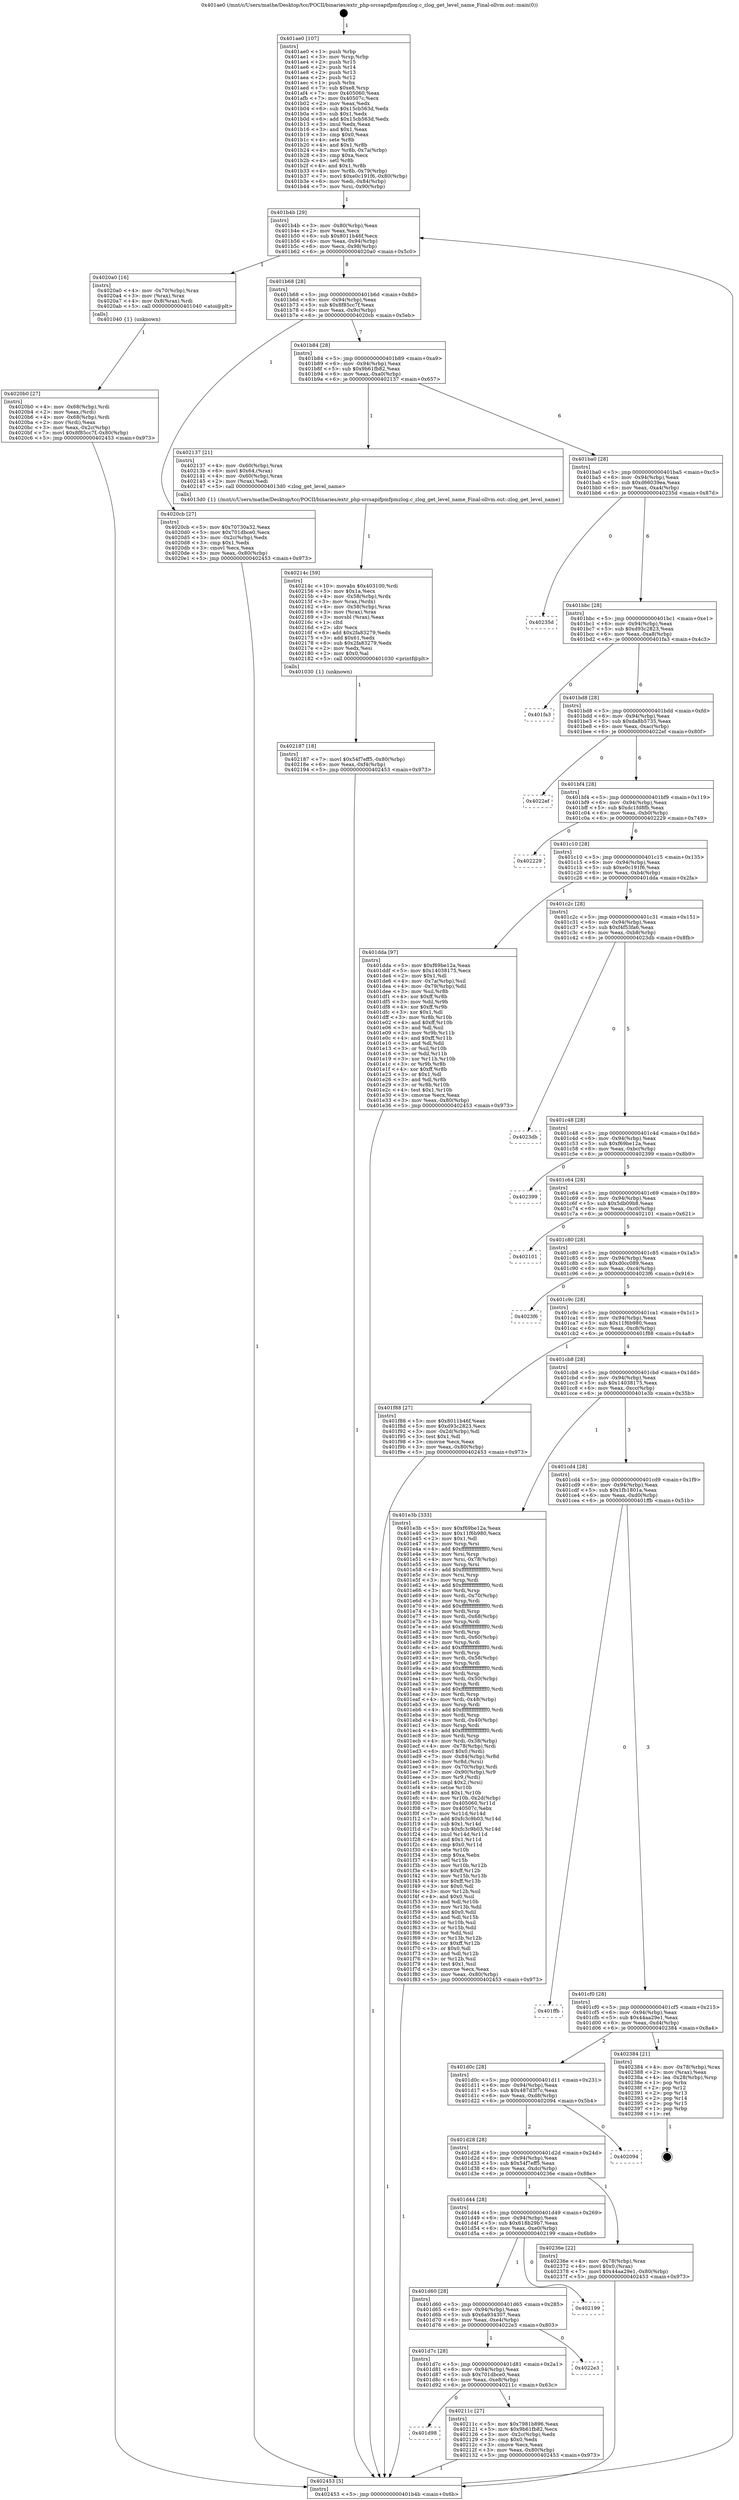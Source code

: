 digraph "0x401ae0" {
  label = "0x401ae0 (/mnt/c/Users/mathe/Desktop/tcc/POCII/binaries/extr_php-srcsapifpmfpmzlog.c_zlog_get_level_name_Final-ollvm.out::main(0))"
  labelloc = "t"
  node[shape=record]

  Entry [label="",width=0.3,height=0.3,shape=circle,fillcolor=black,style=filled]
  "0x401b4b" [label="{
     0x401b4b [29]\l
     | [instrs]\l
     &nbsp;&nbsp;0x401b4b \<+3\>: mov -0x80(%rbp),%eax\l
     &nbsp;&nbsp;0x401b4e \<+2\>: mov %eax,%ecx\l
     &nbsp;&nbsp;0x401b50 \<+6\>: sub $0x8011b46f,%ecx\l
     &nbsp;&nbsp;0x401b56 \<+6\>: mov %eax,-0x94(%rbp)\l
     &nbsp;&nbsp;0x401b5c \<+6\>: mov %ecx,-0x98(%rbp)\l
     &nbsp;&nbsp;0x401b62 \<+6\>: je 00000000004020a0 \<main+0x5c0\>\l
  }"]
  "0x4020a0" [label="{
     0x4020a0 [16]\l
     | [instrs]\l
     &nbsp;&nbsp;0x4020a0 \<+4\>: mov -0x70(%rbp),%rax\l
     &nbsp;&nbsp;0x4020a4 \<+3\>: mov (%rax),%rax\l
     &nbsp;&nbsp;0x4020a7 \<+4\>: mov 0x8(%rax),%rdi\l
     &nbsp;&nbsp;0x4020ab \<+5\>: call 0000000000401040 \<atoi@plt\>\l
     | [calls]\l
     &nbsp;&nbsp;0x401040 \{1\} (unknown)\l
  }"]
  "0x401b68" [label="{
     0x401b68 [28]\l
     | [instrs]\l
     &nbsp;&nbsp;0x401b68 \<+5\>: jmp 0000000000401b6d \<main+0x8d\>\l
     &nbsp;&nbsp;0x401b6d \<+6\>: mov -0x94(%rbp),%eax\l
     &nbsp;&nbsp;0x401b73 \<+5\>: sub $0x8f85cc7f,%eax\l
     &nbsp;&nbsp;0x401b78 \<+6\>: mov %eax,-0x9c(%rbp)\l
     &nbsp;&nbsp;0x401b7e \<+6\>: je 00000000004020cb \<main+0x5eb\>\l
  }"]
  Exit [label="",width=0.3,height=0.3,shape=circle,fillcolor=black,style=filled,peripheries=2]
  "0x4020cb" [label="{
     0x4020cb [27]\l
     | [instrs]\l
     &nbsp;&nbsp;0x4020cb \<+5\>: mov $0x70730a32,%eax\l
     &nbsp;&nbsp;0x4020d0 \<+5\>: mov $0x701dbce0,%ecx\l
     &nbsp;&nbsp;0x4020d5 \<+3\>: mov -0x2c(%rbp),%edx\l
     &nbsp;&nbsp;0x4020d8 \<+3\>: cmp $0x1,%edx\l
     &nbsp;&nbsp;0x4020db \<+3\>: cmovl %ecx,%eax\l
     &nbsp;&nbsp;0x4020de \<+3\>: mov %eax,-0x80(%rbp)\l
     &nbsp;&nbsp;0x4020e1 \<+5\>: jmp 0000000000402453 \<main+0x973\>\l
  }"]
  "0x401b84" [label="{
     0x401b84 [28]\l
     | [instrs]\l
     &nbsp;&nbsp;0x401b84 \<+5\>: jmp 0000000000401b89 \<main+0xa9\>\l
     &nbsp;&nbsp;0x401b89 \<+6\>: mov -0x94(%rbp),%eax\l
     &nbsp;&nbsp;0x401b8f \<+5\>: sub $0x9b61fb82,%eax\l
     &nbsp;&nbsp;0x401b94 \<+6\>: mov %eax,-0xa0(%rbp)\l
     &nbsp;&nbsp;0x401b9a \<+6\>: je 0000000000402137 \<main+0x657\>\l
  }"]
  "0x402187" [label="{
     0x402187 [18]\l
     | [instrs]\l
     &nbsp;&nbsp;0x402187 \<+7\>: movl $0x54f7eff5,-0x80(%rbp)\l
     &nbsp;&nbsp;0x40218e \<+6\>: mov %eax,-0xf4(%rbp)\l
     &nbsp;&nbsp;0x402194 \<+5\>: jmp 0000000000402453 \<main+0x973\>\l
  }"]
  "0x402137" [label="{
     0x402137 [21]\l
     | [instrs]\l
     &nbsp;&nbsp;0x402137 \<+4\>: mov -0x60(%rbp),%rax\l
     &nbsp;&nbsp;0x40213b \<+6\>: movl $0x64,(%rax)\l
     &nbsp;&nbsp;0x402141 \<+4\>: mov -0x60(%rbp),%rax\l
     &nbsp;&nbsp;0x402145 \<+2\>: mov (%rax),%edi\l
     &nbsp;&nbsp;0x402147 \<+5\>: call 00000000004013d0 \<zlog_get_level_name\>\l
     | [calls]\l
     &nbsp;&nbsp;0x4013d0 \{1\} (/mnt/c/Users/mathe/Desktop/tcc/POCII/binaries/extr_php-srcsapifpmfpmzlog.c_zlog_get_level_name_Final-ollvm.out::zlog_get_level_name)\l
  }"]
  "0x401ba0" [label="{
     0x401ba0 [28]\l
     | [instrs]\l
     &nbsp;&nbsp;0x401ba0 \<+5\>: jmp 0000000000401ba5 \<main+0xc5\>\l
     &nbsp;&nbsp;0x401ba5 \<+6\>: mov -0x94(%rbp),%eax\l
     &nbsp;&nbsp;0x401bab \<+5\>: sub $0xd66039ea,%eax\l
     &nbsp;&nbsp;0x401bb0 \<+6\>: mov %eax,-0xa4(%rbp)\l
     &nbsp;&nbsp;0x401bb6 \<+6\>: je 000000000040235d \<main+0x87d\>\l
  }"]
  "0x40214c" [label="{
     0x40214c [59]\l
     | [instrs]\l
     &nbsp;&nbsp;0x40214c \<+10\>: movabs $0x403100,%rdi\l
     &nbsp;&nbsp;0x402156 \<+5\>: mov $0x1a,%ecx\l
     &nbsp;&nbsp;0x40215b \<+4\>: mov -0x58(%rbp),%rdx\l
     &nbsp;&nbsp;0x40215f \<+3\>: mov %rax,(%rdx)\l
     &nbsp;&nbsp;0x402162 \<+4\>: mov -0x58(%rbp),%rax\l
     &nbsp;&nbsp;0x402166 \<+3\>: mov (%rax),%rax\l
     &nbsp;&nbsp;0x402169 \<+3\>: movsbl (%rax),%eax\l
     &nbsp;&nbsp;0x40216c \<+1\>: cltd\l
     &nbsp;&nbsp;0x40216d \<+2\>: idiv %ecx\l
     &nbsp;&nbsp;0x40216f \<+6\>: add $0x2fa83279,%edx\l
     &nbsp;&nbsp;0x402175 \<+3\>: add $0x61,%edx\l
     &nbsp;&nbsp;0x402178 \<+6\>: sub $0x2fa83279,%edx\l
     &nbsp;&nbsp;0x40217e \<+2\>: mov %edx,%esi\l
     &nbsp;&nbsp;0x402180 \<+2\>: mov $0x0,%al\l
     &nbsp;&nbsp;0x402182 \<+5\>: call 0000000000401030 \<printf@plt\>\l
     | [calls]\l
     &nbsp;&nbsp;0x401030 \{1\} (unknown)\l
  }"]
  "0x40235d" [label="{
     0x40235d\l
  }", style=dashed]
  "0x401bbc" [label="{
     0x401bbc [28]\l
     | [instrs]\l
     &nbsp;&nbsp;0x401bbc \<+5\>: jmp 0000000000401bc1 \<main+0xe1\>\l
     &nbsp;&nbsp;0x401bc1 \<+6\>: mov -0x94(%rbp),%eax\l
     &nbsp;&nbsp;0x401bc7 \<+5\>: sub $0xd93c2823,%eax\l
     &nbsp;&nbsp;0x401bcc \<+6\>: mov %eax,-0xa8(%rbp)\l
     &nbsp;&nbsp;0x401bd2 \<+6\>: je 0000000000401fa3 \<main+0x4c3\>\l
  }"]
  "0x401d98" [label="{
     0x401d98\l
  }", style=dashed]
  "0x401fa3" [label="{
     0x401fa3\l
  }", style=dashed]
  "0x401bd8" [label="{
     0x401bd8 [28]\l
     | [instrs]\l
     &nbsp;&nbsp;0x401bd8 \<+5\>: jmp 0000000000401bdd \<main+0xfd\>\l
     &nbsp;&nbsp;0x401bdd \<+6\>: mov -0x94(%rbp),%eax\l
     &nbsp;&nbsp;0x401be3 \<+5\>: sub $0xda8b5735,%eax\l
     &nbsp;&nbsp;0x401be8 \<+6\>: mov %eax,-0xac(%rbp)\l
     &nbsp;&nbsp;0x401bee \<+6\>: je 00000000004022ef \<main+0x80f\>\l
  }"]
  "0x40211c" [label="{
     0x40211c [27]\l
     | [instrs]\l
     &nbsp;&nbsp;0x40211c \<+5\>: mov $0x7981b896,%eax\l
     &nbsp;&nbsp;0x402121 \<+5\>: mov $0x9b61fb82,%ecx\l
     &nbsp;&nbsp;0x402126 \<+3\>: mov -0x2c(%rbp),%edx\l
     &nbsp;&nbsp;0x402129 \<+3\>: cmp $0x0,%edx\l
     &nbsp;&nbsp;0x40212c \<+3\>: cmove %ecx,%eax\l
     &nbsp;&nbsp;0x40212f \<+3\>: mov %eax,-0x80(%rbp)\l
     &nbsp;&nbsp;0x402132 \<+5\>: jmp 0000000000402453 \<main+0x973\>\l
  }"]
  "0x4022ef" [label="{
     0x4022ef\l
  }", style=dashed]
  "0x401bf4" [label="{
     0x401bf4 [28]\l
     | [instrs]\l
     &nbsp;&nbsp;0x401bf4 \<+5\>: jmp 0000000000401bf9 \<main+0x119\>\l
     &nbsp;&nbsp;0x401bf9 \<+6\>: mov -0x94(%rbp),%eax\l
     &nbsp;&nbsp;0x401bff \<+5\>: sub $0xdc1fd8fb,%eax\l
     &nbsp;&nbsp;0x401c04 \<+6\>: mov %eax,-0xb0(%rbp)\l
     &nbsp;&nbsp;0x401c0a \<+6\>: je 0000000000402229 \<main+0x749\>\l
  }"]
  "0x401d7c" [label="{
     0x401d7c [28]\l
     | [instrs]\l
     &nbsp;&nbsp;0x401d7c \<+5\>: jmp 0000000000401d81 \<main+0x2a1\>\l
     &nbsp;&nbsp;0x401d81 \<+6\>: mov -0x94(%rbp),%eax\l
     &nbsp;&nbsp;0x401d87 \<+5\>: sub $0x701dbce0,%eax\l
     &nbsp;&nbsp;0x401d8c \<+6\>: mov %eax,-0xe8(%rbp)\l
     &nbsp;&nbsp;0x401d92 \<+6\>: je 000000000040211c \<main+0x63c\>\l
  }"]
  "0x402229" [label="{
     0x402229\l
  }", style=dashed]
  "0x401c10" [label="{
     0x401c10 [28]\l
     | [instrs]\l
     &nbsp;&nbsp;0x401c10 \<+5\>: jmp 0000000000401c15 \<main+0x135\>\l
     &nbsp;&nbsp;0x401c15 \<+6\>: mov -0x94(%rbp),%eax\l
     &nbsp;&nbsp;0x401c1b \<+5\>: sub $0xe0c191f6,%eax\l
     &nbsp;&nbsp;0x401c20 \<+6\>: mov %eax,-0xb4(%rbp)\l
     &nbsp;&nbsp;0x401c26 \<+6\>: je 0000000000401dda \<main+0x2fa\>\l
  }"]
  "0x4022e3" [label="{
     0x4022e3\l
  }", style=dashed]
  "0x401dda" [label="{
     0x401dda [97]\l
     | [instrs]\l
     &nbsp;&nbsp;0x401dda \<+5\>: mov $0xf69be12a,%eax\l
     &nbsp;&nbsp;0x401ddf \<+5\>: mov $0x14038175,%ecx\l
     &nbsp;&nbsp;0x401de4 \<+2\>: mov $0x1,%dl\l
     &nbsp;&nbsp;0x401de6 \<+4\>: mov -0x7a(%rbp),%sil\l
     &nbsp;&nbsp;0x401dea \<+4\>: mov -0x79(%rbp),%dil\l
     &nbsp;&nbsp;0x401dee \<+3\>: mov %sil,%r8b\l
     &nbsp;&nbsp;0x401df1 \<+4\>: xor $0xff,%r8b\l
     &nbsp;&nbsp;0x401df5 \<+3\>: mov %dil,%r9b\l
     &nbsp;&nbsp;0x401df8 \<+4\>: xor $0xff,%r9b\l
     &nbsp;&nbsp;0x401dfc \<+3\>: xor $0x1,%dl\l
     &nbsp;&nbsp;0x401dff \<+3\>: mov %r8b,%r10b\l
     &nbsp;&nbsp;0x401e02 \<+4\>: and $0xff,%r10b\l
     &nbsp;&nbsp;0x401e06 \<+3\>: and %dl,%sil\l
     &nbsp;&nbsp;0x401e09 \<+3\>: mov %r9b,%r11b\l
     &nbsp;&nbsp;0x401e0c \<+4\>: and $0xff,%r11b\l
     &nbsp;&nbsp;0x401e10 \<+3\>: and %dl,%dil\l
     &nbsp;&nbsp;0x401e13 \<+3\>: or %sil,%r10b\l
     &nbsp;&nbsp;0x401e16 \<+3\>: or %dil,%r11b\l
     &nbsp;&nbsp;0x401e19 \<+3\>: xor %r11b,%r10b\l
     &nbsp;&nbsp;0x401e1c \<+3\>: or %r9b,%r8b\l
     &nbsp;&nbsp;0x401e1f \<+4\>: xor $0xff,%r8b\l
     &nbsp;&nbsp;0x401e23 \<+3\>: or $0x1,%dl\l
     &nbsp;&nbsp;0x401e26 \<+3\>: and %dl,%r8b\l
     &nbsp;&nbsp;0x401e29 \<+3\>: or %r8b,%r10b\l
     &nbsp;&nbsp;0x401e2c \<+4\>: test $0x1,%r10b\l
     &nbsp;&nbsp;0x401e30 \<+3\>: cmovne %ecx,%eax\l
     &nbsp;&nbsp;0x401e33 \<+3\>: mov %eax,-0x80(%rbp)\l
     &nbsp;&nbsp;0x401e36 \<+5\>: jmp 0000000000402453 \<main+0x973\>\l
  }"]
  "0x401c2c" [label="{
     0x401c2c [28]\l
     | [instrs]\l
     &nbsp;&nbsp;0x401c2c \<+5\>: jmp 0000000000401c31 \<main+0x151\>\l
     &nbsp;&nbsp;0x401c31 \<+6\>: mov -0x94(%rbp),%eax\l
     &nbsp;&nbsp;0x401c37 \<+5\>: sub $0xf4f53fa6,%eax\l
     &nbsp;&nbsp;0x401c3c \<+6\>: mov %eax,-0xb8(%rbp)\l
     &nbsp;&nbsp;0x401c42 \<+6\>: je 00000000004023db \<main+0x8fb\>\l
  }"]
  "0x402453" [label="{
     0x402453 [5]\l
     | [instrs]\l
     &nbsp;&nbsp;0x402453 \<+5\>: jmp 0000000000401b4b \<main+0x6b\>\l
  }"]
  "0x401ae0" [label="{
     0x401ae0 [107]\l
     | [instrs]\l
     &nbsp;&nbsp;0x401ae0 \<+1\>: push %rbp\l
     &nbsp;&nbsp;0x401ae1 \<+3\>: mov %rsp,%rbp\l
     &nbsp;&nbsp;0x401ae4 \<+2\>: push %r15\l
     &nbsp;&nbsp;0x401ae6 \<+2\>: push %r14\l
     &nbsp;&nbsp;0x401ae8 \<+2\>: push %r13\l
     &nbsp;&nbsp;0x401aea \<+2\>: push %r12\l
     &nbsp;&nbsp;0x401aec \<+1\>: push %rbx\l
     &nbsp;&nbsp;0x401aed \<+7\>: sub $0xe8,%rsp\l
     &nbsp;&nbsp;0x401af4 \<+7\>: mov 0x405060,%eax\l
     &nbsp;&nbsp;0x401afb \<+7\>: mov 0x40507c,%ecx\l
     &nbsp;&nbsp;0x401b02 \<+2\>: mov %eax,%edx\l
     &nbsp;&nbsp;0x401b04 \<+6\>: sub $0x15cb563d,%edx\l
     &nbsp;&nbsp;0x401b0a \<+3\>: sub $0x1,%edx\l
     &nbsp;&nbsp;0x401b0d \<+6\>: add $0x15cb563d,%edx\l
     &nbsp;&nbsp;0x401b13 \<+3\>: imul %edx,%eax\l
     &nbsp;&nbsp;0x401b16 \<+3\>: and $0x1,%eax\l
     &nbsp;&nbsp;0x401b19 \<+3\>: cmp $0x0,%eax\l
     &nbsp;&nbsp;0x401b1c \<+4\>: sete %r8b\l
     &nbsp;&nbsp;0x401b20 \<+4\>: and $0x1,%r8b\l
     &nbsp;&nbsp;0x401b24 \<+4\>: mov %r8b,-0x7a(%rbp)\l
     &nbsp;&nbsp;0x401b28 \<+3\>: cmp $0xa,%ecx\l
     &nbsp;&nbsp;0x401b2b \<+4\>: setl %r8b\l
     &nbsp;&nbsp;0x401b2f \<+4\>: and $0x1,%r8b\l
     &nbsp;&nbsp;0x401b33 \<+4\>: mov %r8b,-0x79(%rbp)\l
     &nbsp;&nbsp;0x401b37 \<+7\>: movl $0xe0c191f6,-0x80(%rbp)\l
     &nbsp;&nbsp;0x401b3e \<+6\>: mov %edi,-0x84(%rbp)\l
     &nbsp;&nbsp;0x401b44 \<+7\>: mov %rsi,-0x90(%rbp)\l
  }"]
  "0x401d60" [label="{
     0x401d60 [28]\l
     | [instrs]\l
     &nbsp;&nbsp;0x401d60 \<+5\>: jmp 0000000000401d65 \<main+0x285\>\l
     &nbsp;&nbsp;0x401d65 \<+6\>: mov -0x94(%rbp),%eax\l
     &nbsp;&nbsp;0x401d6b \<+5\>: sub $0x6a934307,%eax\l
     &nbsp;&nbsp;0x401d70 \<+6\>: mov %eax,-0xe4(%rbp)\l
     &nbsp;&nbsp;0x401d76 \<+6\>: je 00000000004022e3 \<main+0x803\>\l
  }"]
  "0x4023db" [label="{
     0x4023db\l
  }", style=dashed]
  "0x401c48" [label="{
     0x401c48 [28]\l
     | [instrs]\l
     &nbsp;&nbsp;0x401c48 \<+5\>: jmp 0000000000401c4d \<main+0x16d\>\l
     &nbsp;&nbsp;0x401c4d \<+6\>: mov -0x94(%rbp),%eax\l
     &nbsp;&nbsp;0x401c53 \<+5\>: sub $0xf69be12a,%eax\l
     &nbsp;&nbsp;0x401c58 \<+6\>: mov %eax,-0xbc(%rbp)\l
     &nbsp;&nbsp;0x401c5e \<+6\>: je 0000000000402399 \<main+0x8b9\>\l
  }"]
  "0x402199" [label="{
     0x402199\l
  }", style=dashed]
  "0x402399" [label="{
     0x402399\l
  }", style=dashed]
  "0x401c64" [label="{
     0x401c64 [28]\l
     | [instrs]\l
     &nbsp;&nbsp;0x401c64 \<+5\>: jmp 0000000000401c69 \<main+0x189\>\l
     &nbsp;&nbsp;0x401c69 \<+6\>: mov -0x94(%rbp),%eax\l
     &nbsp;&nbsp;0x401c6f \<+5\>: sub $0x5db09b8,%eax\l
     &nbsp;&nbsp;0x401c74 \<+6\>: mov %eax,-0xc0(%rbp)\l
     &nbsp;&nbsp;0x401c7a \<+6\>: je 0000000000402101 \<main+0x621\>\l
  }"]
  "0x401d44" [label="{
     0x401d44 [28]\l
     | [instrs]\l
     &nbsp;&nbsp;0x401d44 \<+5\>: jmp 0000000000401d49 \<main+0x269\>\l
     &nbsp;&nbsp;0x401d49 \<+6\>: mov -0x94(%rbp),%eax\l
     &nbsp;&nbsp;0x401d4f \<+5\>: sub $0x618b29b7,%eax\l
     &nbsp;&nbsp;0x401d54 \<+6\>: mov %eax,-0xe0(%rbp)\l
     &nbsp;&nbsp;0x401d5a \<+6\>: je 0000000000402199 \<main+0x6b9\>\l
  }"]
  "0x402101" [label="{
     0x402101\l
  }", style=dashed]
  "0x401c80" [label="{
     0x401c80 [28]\l
     | [instrs]\l
     &nbsp;&nbsp;0x401c80 \<+5\>: jmp 0000000000401c85 \<main+0x1a5\>\l
     &nbsp;&nbsp;0x401c85 \<+6\>: mov -0x94(%rbp),%eax\l
     &nbsp;&nbsp;0x401c8b \<+5\>: sub $0xd0cc089,%eax\l
     &nbsp;&nbsp;0x401c90 \<+6\>: mov %eax,-0xc4(%rbp)\l
     &nbsp;&nbsp;0x401c96 \<+6\>: je 00000000004023f6 \<main+0x916\>\l
  }"]
  "0x40236e" [label="{
     0x40236e [22]\l
     | [instrs]\l
     &nbsp;&nbsp;0x40236e \<+4\>: mov -0x78(%rbp),%rax\l
     &nbsp;&nbsp;0x402372 \<+6\>: movl $0x0,(%rax)\l
     &nbsp;&nbsp;0x402378 \<+7\>: movl $0x44aa29e1,-0x80(%rbp)\l
     &nbsp;&nbsp;0x40237f \<+5\>: jmp 0000000000402453 \<main+0x973\>\l
  }"]
  "0x4023f6" [label="{
     0x4023f6\l
  }", style=dashed]
  "0x401c9c" [label="{
     0x401c9c [28]\l
     | [instrs]\l
     &nbsp;&nbsp;0x401c9c \<+5\>: jmp 0000000000401ca1 \<main+0x1c1\>\l
     &nbsp;&nbsp;0x401ca1 \<+6\>: mov -0x94(%rbp),%eax\l
     &nbsp;&nbsp;0x401ca7 \<+5\>: sub $0x11f6b980,%eax\l
     &nbsp;&nbsp;0x401cac \<+6\>: mov %eax,-0xc8(%rbp)\l
     &nbsp;&nbsp;0x401cb2 \<+6\>: je 0000000000401f88 \<main+0x4a8\>\l
  }"]
  "0x401d28" [label="{
     0x401d28 [28]\l
     | [instrs]\l
     &nbsp;&nbsp;0x401d28 \<+5\>: jmp 0000000000401d2d \<main+0x24d\>\l
     &nbsp;&nbsp;0x401d2d \<+6\>: mov -0x94(%rbp),%eax\l
     &nbsp;&nbsp;0x401d33 \<+5\>: sub $0x54f7eff5,%eax\l
     &nbsp;&nbsp;0x401d38 \<+6\>: mov %eax,-0xdc(%rbp)\l
     &nbsp;&nbsp;0x401d3e \<+6\>: je 000000000040236e \<main+0x88e\>\l
  }"]
  "0x401f88" [label="{
     0x401f88 [27]\l
     | [instrs]\l
     &nbsp;&nbsp;0x401f88 \<+5\>: mov $0x8011b46f,%eax\l
     &nbsp;&nbsp;0x401f8d \<+5\>: mov $0xd93c2823,%ecx\l
     &nbsp;&nbsp;0x401f92 \<+3\>: mov -0x2d(%rbp),%dl\l
     &nbsp;&nbsp;0x401f95 \<+3\>: test $0x1,%dl\l
     &nbsp;&nbsp;0x401f98 \<+3\>: cmovne %ecx,%eax\l
     &nbsp;&nbsp;0x401f9b \<+3\>: mov %eax,-0x80(%rbp)\l
     &nbsp;&nbsp;0x401f9e \<+5\>: jmp 0000000000402453 \<main+0x973\>\l
  }"]
  "0x401cb8" [label="{
     0x401cb8 [28]\l
     | [instrs]\l
     &nbsp;&nbsp;0x401cb8 \<+5\>: jmp 0000000000401cbd \<main+0x1dd\>\l
     &nbsp;&nbsp;0x401cbd \<+6\>: mov -0x94(%rbp),%eax\l
     &nbsp;&nbsp;0x401cc3 \<+5\>: sub $0x14038175,%eax\l
     &nbsp;&nbsp;0x401cc8 \<+6\>: mov %eax,-0xcc(%rbp)\l
     &nbsp;&nbsp;0x401cce \<+6\>: je 0000000000401e3b \<main+0x35b\>\l
  }"]
  "0x402094" [label="{
     0x402094\l
  }", style=dashed]
  "0x401e3b" [label="{
     0x401e3b [333]\l
     | [instrs]\l
     &nbsp;&nbsp;0x401e3b \<+5\>: mov $0xf69be12a,%eax\l
     &nbsp;&nbsp;0x401e40 \<+5\>: mov $0x11f6b980,%ecx\l
     &nbsp;&nbsp;0x401e45 \<+2\>: mov $0x1,%dl\l
     &nbsp;&nbsp;0x401e47 \<+3\>: mov %rsp,%rsi\l
     &nbsp;&nbsp;0x401e4a \<+4\>: add $0xfffffffffffffff0,%rsi\l
     &nbsp;&nbsp;0x401e4e \<+3\>: mov %rsi,%rsp\l
     &nbsp;&nbsp;0x401e51 \<+4\>: mov %rsi,-0x78(%rbp)\l
     &nbsp;&nbsp;0x401e55 \<+3\>: mov %rsp,%rsi\l
     &nbsp;&nbsp;0x401e58 \<+4\>: add $0xfffffffffffffff0,%rsi\l
     &nbsp;&nbsp;0x401e5c \<+3\>: mov %rsi,%rsp\l
     &nbsp;&nbsp;0x401e5f \<+3\>: mov %rsp,%rdi\l
     &nbsp;&nbsp;0x401e62 \<+4\>: add $0xfffffffffffffff0,%rdi\l
     &nbsp;&nbsp;0x401e66 \<+3\>: mov %rdi,%rsp\l
     &nbsp;&nbsp;0x401e69 \<+4\>: mov %rdi,-0x70(%rbp)\l
     &nbsp;&nbsp;0x401e6d \<+3\>: mov %rsp,%rdi\l
     &nbsp;&nbsp;0x401e70 \<+4\>: add $0xfffffffffffffff0,%rdi\l
     &nbsp;&nbsp;0x401e74 \<+3\>: mov %rdi,%rsp\l
     &nbsp;&nbsp;0x401e77 \<+4\>: mov %rdi,-0x68(%rbp)\l
     &nbsp;&nbsp;0x401e7b \<+3\>: mov %rsp,%rdi\l
     &nbsp;&nbsp;0x401e7e \<+4\>: add $0xfffffffffffffff0,%rdi\l
     &nbsp;&nbsp;0x401e82 \<+3\>: mov %rdi,%rsp\l
     &nbsp;&nbsp;0x401e85 \<+4\>: mov %rdi,-0x60(%rbp)\l
     &nbsp;&nbsp;0x401e89 \<+3\>: mov %rsp,%rdi\l
     &nbsp;&nbsp;0x401e8c \<+4\>: add $0xfffffffffffffff0,%rdi\l
     &nbsp;&nbsp;0x401e90 \<+3\>: mov %rdi,%rsp\l
     &nbsp;&nbsp;0x401e93 \<+4\>: mov %rdi,-0x58(%rbp)\l
     &nbsp;&nbsp;0x401e97 \<+3\>: mov %rsp,%rdi\l
     &nbsp;&nbsp;0x401e9a \<+4\>: add $0xfffffffffffffff0,%rdi\l
     &nbsp;&nbsp;0x401e9e \<+3\>: mov %rdi,%rsp\l
     &nbsp;&nbsp;0x401ea1 \<+4\>: mov %rdi,-0x50(%rbp)\l
     &nbsp;&nbsp;0x401ea5 \<+3\>: mov %rsp,%rdi\l
     &nbsp;&nbsp;0x401ea8 \<+4\>: add $0xfffffffffffffff0,%rdi\l
     &nbsp;&nbsp;0x401eac \<+3\>: mov %rdi,%rsp\l
     &nbsp;&nbsp;0x401eaf \<+4\>: mov %rdi,-0x48(%rbp)\l
     &nbsp;&nbsp;0x401eb3 \<+3\>: mov %rsp,%rdi\l
     &nbsp;&nbsp;0x401eb6 \<+4\>: add $0xfffffffffffffff0,%rdi\l
     &nbsp;&nbsp;0x401eba \<+3\>: mov %rdi,%rsp\l
     &nbsp;&nbsp;0x401ebd \<+4\>: mov %rdi,-0x40(%rbp)\l
     &nbsp;&nbsp;0x401ec1 \<+3\>: mov %rsp,%rdi\l
     &nbsp;&nbsp;0x401ec4 \<+4\>: add $0xfffffffffffffff0,%rdi\l
     &nbsp;&nbsp;0x401ec8 \<+3\>: mov %rdi,%rsp\l
     &nbsp;&nbsp;0x401ecb \<+4\>: mov %rdi,-0x38(%rbp)\l
     &nbsp;&nbsp;0x401ecf \<+4\>: mov -0x78(%rbp),%rdi\l
     &nbsp;&nbsp;0x401ed3 \<+6\>: movl $0x0,(%rdi)\l
     &nbsp;&nbsp;0x401ed9 \<+7\>: mov -0x84(%rbp),%r8d\l
     &nbsp;&nbsp;0x401ee0 \<+3\>: mov %r8d,(%rsi)\l
     &nbsp;&nbsp;0x401ee3 \<+4\>: mov -0x70(%rbp),%rdi\l
     &nbsp;&nbsp;0x401ee7 \<+7\>: mov -0x90(%rbp),%r9\l
     &nbsp;&nbsp;0x401eee \<+3\>: mov %r9,(%rdi)\l
     &nbsp;&nbsp;0x401ef1 \<+3\>: cmpl $0x2,(%rsi)\l
     &nbsp;&nbsp;0x401ef4 \<+4\>: setne %r10b\l
     &nbsp;&nbsp;0x401ef8 \<+4\>: and $0x1,%r10b\l
     &nbsp;&nbsp;0x401efc \<+4\>: mov %r10b,-0x2d(%rbp)\l
     &nbsp;&nbsp;0x401f00 \<+8\>: mov 0x405060,%r11d\l
     &nbsp;&nbsp;0x401f08 \<+7\>: mov 0x40507c,%ebx\l
     &nbsp;&nbsp;0x401f0f \<+3\>: mov %r11d,%r14d\l
     &nbsp;&nbsp;0x401f12 \<+7\>: add $0xfc3c9b03,%r14d\l
     &nbsp;&nbsp;0x401f19 \<+4\>: sub $0x1,%r14d\l
     &nbsp;&nbsp;0x401f1d \<+7\>: sub $0xfc3c9b03,%r14d\l
     &nbsp;&nbsp;0x401f24 \<+4\>: imul %r14d,%r11d\l
     &nbsp;&nbsp;0x401f28 \<+4\>: and $0x1,%r11d\l
     &nbsp;&nbsp;0x401f2c \<+4\>: cmp $0x0,%r11d\l
     &nbsp;&nbsp;0x401f30 \<+4\>: sete %r10b\l
     &nbsp;&nbsp;0x401f34 \<+3\>: cmp $0xa,%ebx\l
     &nbsp;&nbsp;0x401f37 \<+4\>: setl %r15b\l
     &nbsp;&nbsp;0x401f3b \<+3\>: mov %r10b,%r12b\l
     &nbsp;&nbsp;0x401f3e \<+4\>: xor $0xff,%r12b\l
     &nbsp;&nbsp;0x401f42 \<+3\>: mov %r15b,%r13b\l
     &nbsp;&nbsp;0x401f45 \<+4\>: xor $0xff,%r13b\l
     &nbsp;&nbsp;0x401f49 \<+3\>: xor $0x0,%dl\l
     &nbsp;&nbsp;0x401f4c \<+3\>: mov %r12b,%sil\l
     &nbsp;&nbsp;0x401f4f \<+4\>: and $0x0,%sil\l
     &nbsp;&nbsp;0x401f53 \<+3\>: and %dl,%r10b\l
     &nbsp;&nbsp;0x401f56 \<+3\>: mov %r13b,%dil\l
     &nbsp;&nbsp;0x401f59 \<+4\>: and $0x0,%dil\l
     &nbsp;&nbsp;0x401f5d \<+3\>: and %dl,%r15b\l
     &nbsp;&nbsp;0x401f60 \<+3\>: or %r10b,%sil\l
     &nbsp;&nbsp;0x401f63 \<+3\>: or %r15b,%dil\l
     &nbsp;&nbsp;0x401f66 \<+3\>: xor %dil,%sil\l
     &nbsp;&nbsp;0x401f69 \<+3\>: or %r13b,%r12b\l
     &nbsp;&nbsp;0x401f6c \<+4\>: xor $0xff,%r12b\l
     &nbsp;&nbsp;0x401f70 \<+3\>: or $0x0,%dl\l
     &nbsp;&nbsp;0x401f73 \<+3\>: and %dl,%r12b\l
     &nbsp;&nbsp;0x401f76 \<+3\>: or %r12b,%sil\l
     &nbsp;&nbsp;0x401f79 \<+4\>: test $0x1,%sil\l
     &nbsp;&nbsp;0x401f7d \<+3\>: cmovne %ecx,%eax\l
     &nbsp;&nbsp;0x401f80 \<+3\>: mov %eax,-0x80(%rbp)\l
     &nbsp;&nbsp;0x401f83 \<+5\>: jmp 0000000000402453 \<main+0x973\>\l
  }"]
  "0x401cd4" [label="{
     0x401cd4 [28]\l
     | [instrs]\l
     &nbsp;&nbsp;0x401cd4 \<+5\>: jmp 0000000000401cd9 \<main+0x1f9\>\l
     &nbsp;&nbsp;0x401cd9 \<+6\>: mov -0x94(%rbp),%eax\l
     &nbsp;&nbsp;0x401cdf \<+5\>: sub $0x1fb1801a,%eax\l
     &nbsp;&nbsp;0x401ce4 \<+6\>: mov %eax,-0xd0(%rbp)\l
     &nbsp;&nbsp;0x401cea \<+6\>: je 0000000000401ffb \<main+0x51b\>\l
  }"]
  "0x401d0c" [label="{
     0x401d0c [28]\l
     | [instrs]\l
     &nbsp;&nbsp;0x401d0c \<+5\>: jmp 0000000000401d11 \<main+0x231\>\l
     &nbsp;&nbsp;0x401d11 \<+6\>: mov -0x94(%rbp),%eax\l
     &nbsp;&nbsp;0x401d17 \<+5\>: sub $0x487d3f7c,%eax\l
     &nbsp;&nbsp;0x401d1c \<+6\>: mov %eax,-0xd8(%rbp)\l
     &nbsp;&nbsp;0x401d22 \<+6\>: je 0000000000402094 \<main+0x5b4\>\l
  }"]
  "0x4020b0" [label="{
     0x4020b0 [27]\l
     | [instrs]\l
     &nbsp;&nbsp;0x4020b0 \<+4\>: mov -0x68(%rbp),%rdi\l
     &nbsp;&nbsp;0x4020b4 \<+2\>: mov %eax,(%rdi)\l
     &nbsp;&nbsp;0x4020b6 \<+4\>: mov -0x68(%rbp),%rdi\l
     &nbsp;&nbsp;0x4020ba \<+2\>: mov (%rdi),%eax\l
     &nbsp;&nbsp;0x4020bc \<+3\>: mov %eax,-0x2c(%rbp)\l
     &nbsp;&nbsp;0x4020bf \<+7\>: movl $0x8f85cc7f,-0x80(%rbp)\l
     &nbsp;&nbsp;0x4020c6 \<+5\>: jmp 0000000000402453 \<main+0x973\>\l
  }"]
  "0x402384" [label="{
     0x402384 [21]\l
     | [instrs]\l
     &nbsp;&nbsp;0x402384 \<+4\>: mov -0x78(%rbp),%rax\l
     &nbsp;&nbsp;0x402388 \<+2\>: mov (%rax),%eax\l
     &nbsp;&nbsp;0x40238a \<+4\>: lea -0x28(%rbp),%rsp\l
     &nbsp;&nbsp;0x40238e \<+1\>: pop %rbx\l
     &nbsp;&nbsp;0x40238f \<+2\>: pop %r12\l
     &nbsp;&nbsp;0x402391 \<+2\>: pop %r13\l
     &nbsp;&nbsp;0x402393 \<+2\>: pop %r14\l
     &nbsp;&nbsp;0x402395 \<+2\>: pop %r15\l
     &nbsp;&nbsp;0x402397 \<+1\>: pop %rbp\l
     &nbsp;&nbsp;0x402398 \<+1\>: ret\l
  }"]
  "0x401ffb" [label="{
     0x401ffb\l
  }", style=dashed]
  "0x401cf0" [label="{
     0x401cf0 [28]\l
     | [instrs]\l
     &nbsp;&nbsp;0x401cf0 \<+5\>: jmp 0000000000401cf5 \<main+0x215\>\l
     &nbsp;&nbsp;0x401cf5 \<+6\>: mov -0x94(%rbp),%eax\l
     &nbsp;&nbsp;0x401cfb \<+5\>: sub $0x44aa29e1,%eax\l
     &nbsp;&nbsp;0x401d00 \<+6\>: mov %eax,-0xd4(%rbp)\l
     &nbsp;&nbsp;0x401d06 \<+6\>: je 0000000000402384 \<main+0x8a4\>\l
  }"]
  Entry -> "0x401ae0" [label=" 1"]
  "0x401b4b" -> "0x4020a0" [label=" 1"]
  "0x401b4b" -> "0x401b68" [label=" 8"]
  "0x402384" -> Exit [label=" 1"]
  "0x401b68" -> "0x4020cb" [label=" 1"]
  "0x401b68" -> "0x401b84" [label=" 7"]
  "0x40236e" -> "0x402453" [label=" 1"]
  "0x401b84" -> "0x402137" [label=" 1"]
  "0x401b84" -> "0x401ba0" [label=" 6"]
  "0x402187" -> "0x402453" [label=" 1"]
  "0x401ba0" -> "0x40235d" [label=" 0"]
  "0x401ba0" -> "0x401bbc" [label=" 6"]
  "0x40214c" -> "0x402187" [label=" 1"]
  "0x401bbc" -> "0x401fa3" [label=" 0"]
  "0x401bbc" -> "0x401bd8" [label=" 6"]
  "0x402137" -> "0x40214c" [label=" 1"]
  "0x401bd8" -> "0x4022ef" [label=" 0"]
  "0x401bd8" -> "0x401bf4" [label=" 6"]
  "0x40211c" -> "0x402453" [label=" 1"]
  "0x401bf4" -> "0x402229" [label=" 0"]
  "0x401bf4" -> "0x401c10" [label=" 6"]
  "0x401d7c" -> "0x40211c" [label=" 1"]
  "0x401c10" -> "0x401dda" [label=" 1"]
  "0x401c10" -> "0x401c2c" [label=" 5"]
  "0x401dda" -> "0x402453" [label=" 1"]
  "0x401ae0" -> "0x401b4b" [label=" 1"]
  "0x402453" -> "0x401b4b" [label=" 8"]
  "0x401d7c" -> "0x401d98" [label=" 0"]
  "0x401c2c" -> "0x4023db" [label=" 0"]
  "0x401c2c" -> "0x401c48" [label=" 5"]
  "0x401d60" -> "0x4022e3" [label=" 0"]
  "0x401c48" -> "0x402399" [label=" 0"]
  "0x401c48" -> "0x401c64" [label=" 5"]
  "0x401d60" -> "0x401d7c" [label=" 1"]
  "0x401c64" -> "0x402101" [label=" 0"]
  "0x401c64" -> "0x401c80" [label=" 5"]
  "0x401d44" -> "0x402199" [label=" 0"]
  "0x401c80" -> "0x4023f6" [label=" 0"]
  "0x401c80" -> "0x401c9c" [label=" 5"]
  "0x401d44" -> "0x401d60" [label=" 1"]
  "0x401c9c" -> "0x401f88" [label=" 1"]
  "0x401c9c" -> "0x401cb8" [label=" 4"]
  "0x401d28" -> "0x40236e" [label=" 1"]
  "0x401cb8" -> "0x401e3b" [label=" 1"]
  "0x401cb8" -> "0x401cd4" [label=" 3"]
  "0x401d28" -> "0x401d44" [label=" 1"]
  "0x401e3b" -> "0x402453" [label=" 1"]
  "0x401f88" -> "0x402453" [label=" 1"]
  "0x4020a0" -> "0x4020b0" [label=" 1"]
  "0x4020b0" -> "0x402453" [label=" 1"]
  "0x4020cb" -> "0x402453" [label=" 1"]
  "0x401d0c" -> "0x402094" [label=" 0"]
  "0x401cd4" -> "0x401ffb" [label=" 0"]
  "0x401cd4" -> "0x401cf0" [label=" 3"]
  "0x401d0c" -> "0x401d28" [label=" 2"]
  "0x401cf0" -> "0x402384" [label=" 1"]
  "0x401cf0" -> "0x401d0c" [label=" 2"]
}
